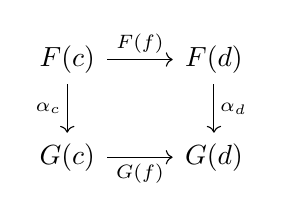     \begin{tikzcd}
    F(c)\arrow{r}{F(f)}\arrow[swap]{d}{\alpha_c}&F(d)\arrow{d}{\alpha_d}\\
    G(c)\ar[r, "G(f)"']&G(d)
    \end{tikzcd}